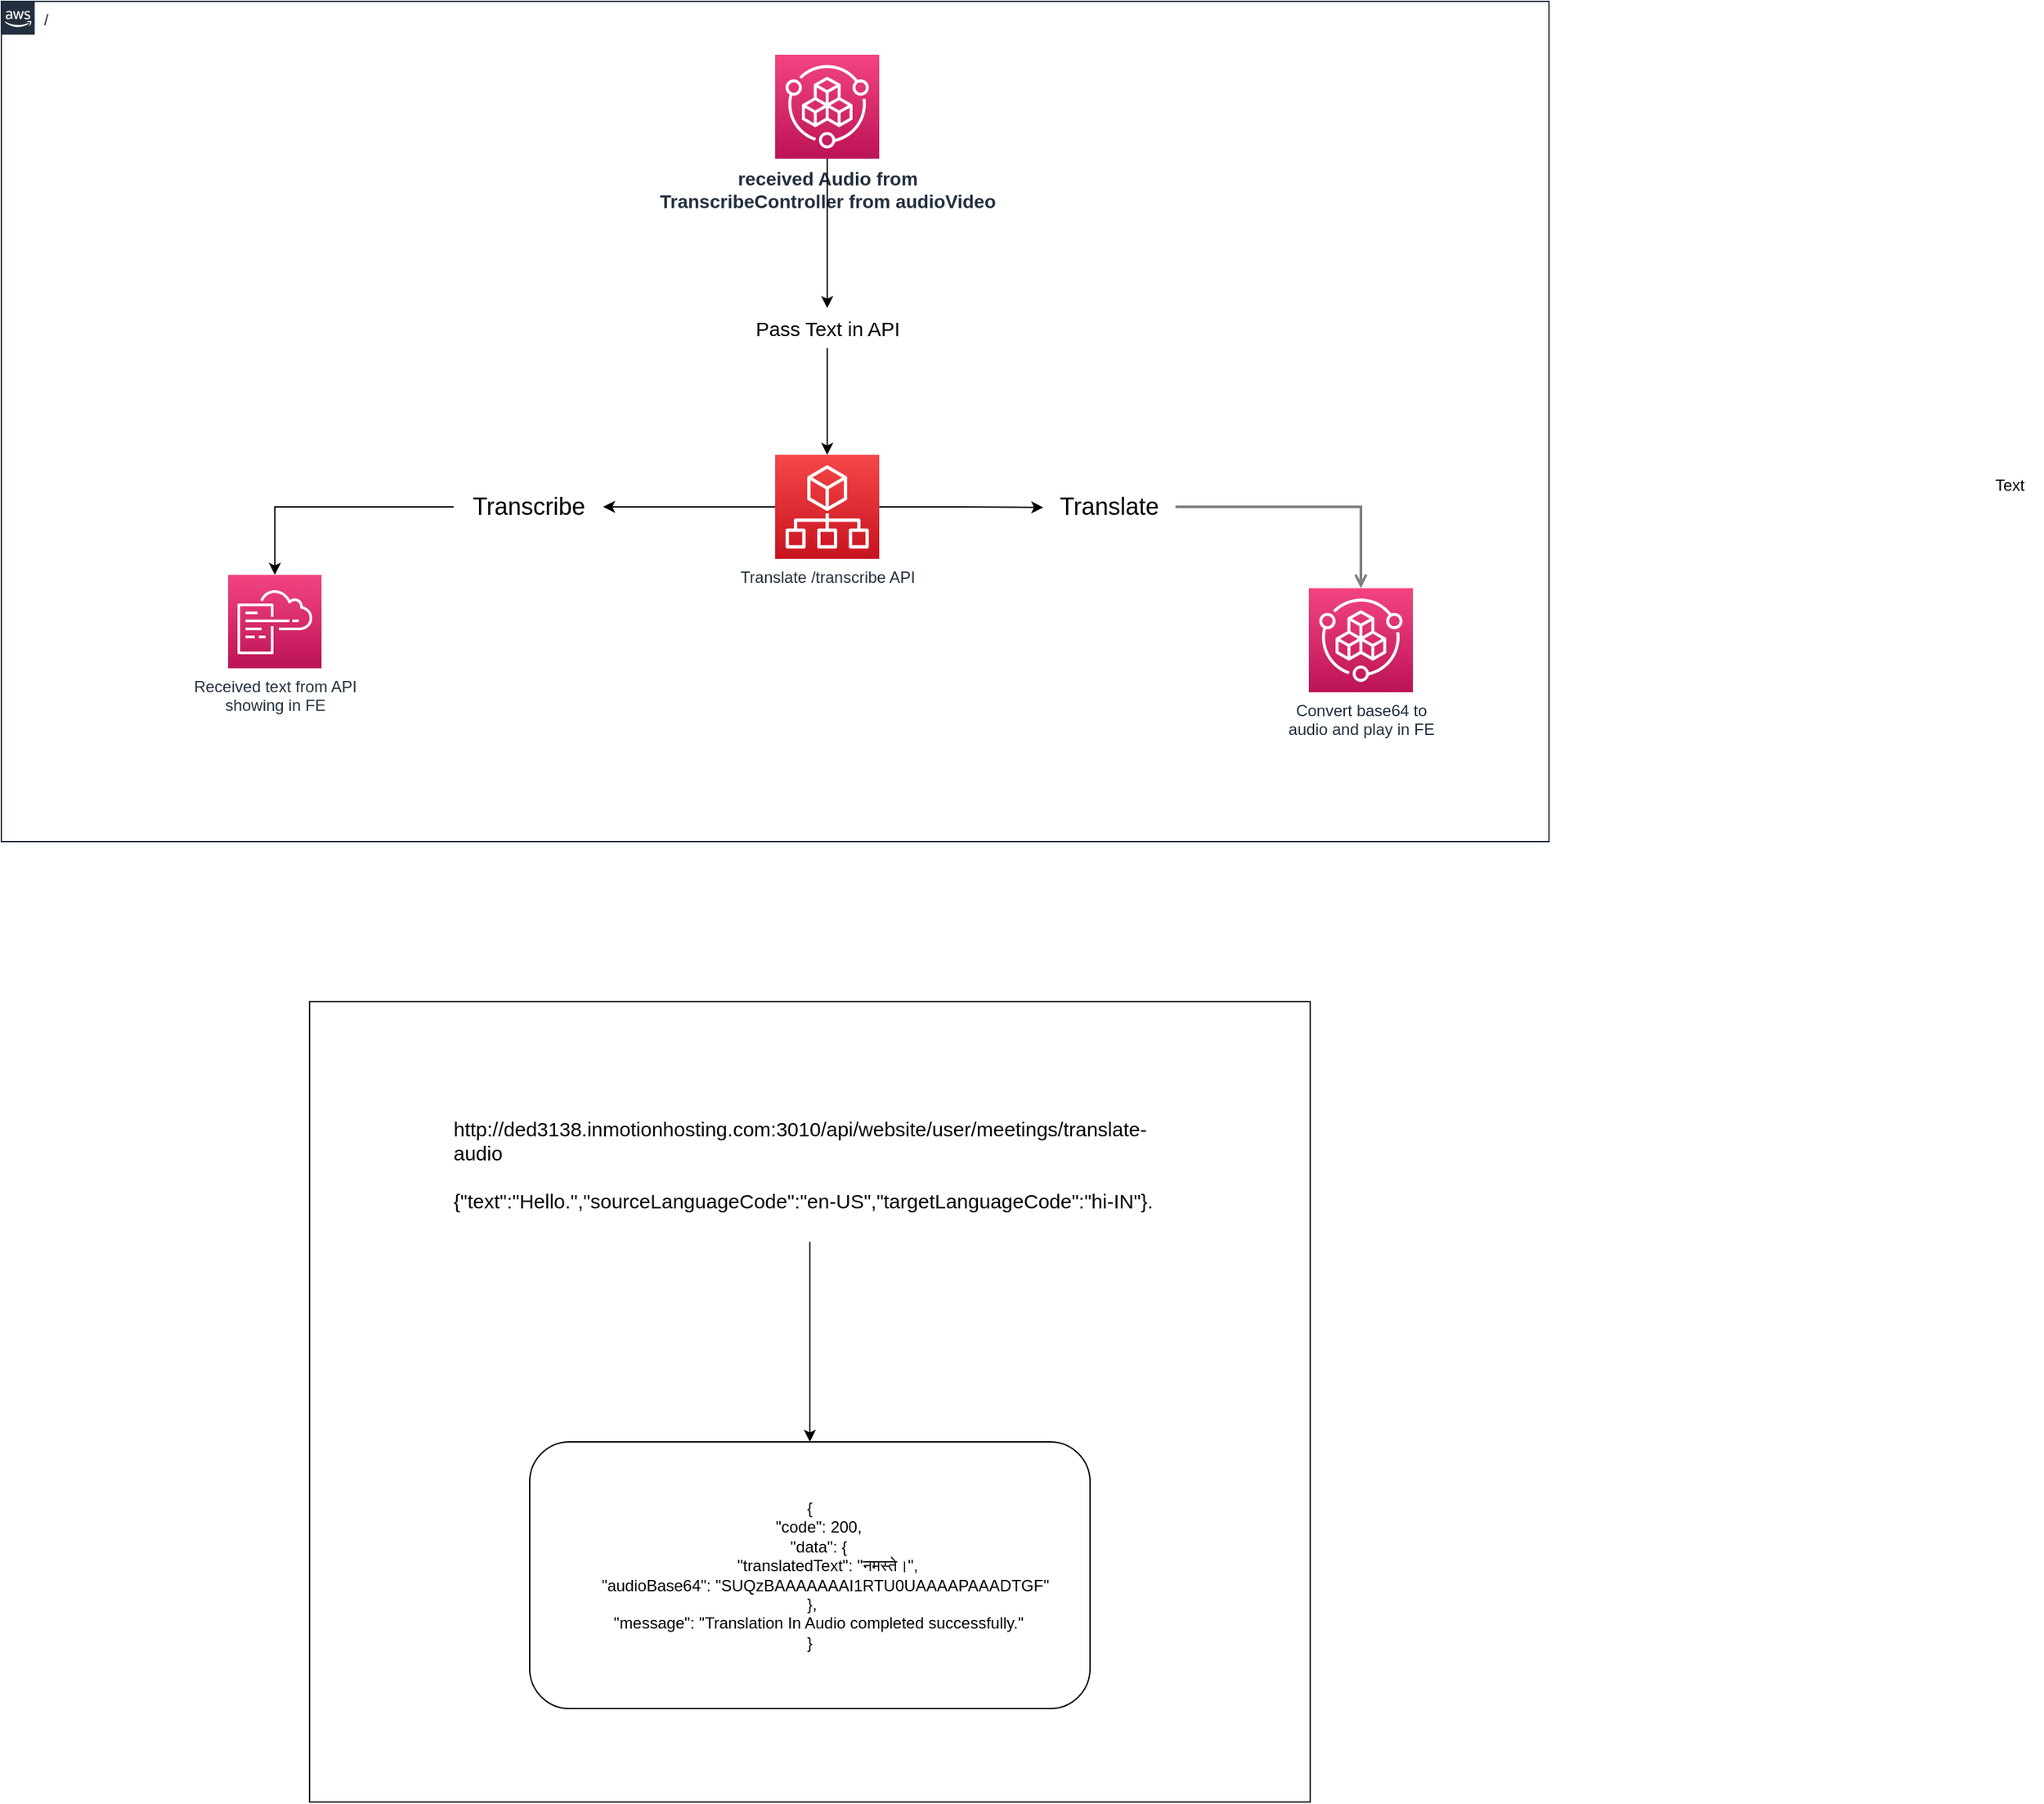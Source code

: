 <mxfile version="24.2.2" type="github">
  <diagram id="Ht1M8jgEwFfnCIfOTk4-" name="Page-1">
    <mxGraphModel dx="3749" dy="1871" grid="1" gridSize="10" guides="1" tooltips="1" connect="1" arrows="1" fold="1" page="1" pageScale="1" pageWidth="1169" pageHeight="827" math="0" shadow="0">
      <root>
        <mxCell id="0" />
        <mxCell id="1" parent="0" />
        <mxCell id="UEzPUAAOIrF-is8g5C7q-175" value="/" style="points=[[0,0],[0.25,0],[0.5,0],[0.75,0],[1,0],[1,0.25],[1,0.5],[1,0.75],[1,1],[0.75,1],[0.5,1],[0.25,1],[0,1],[0,0.75],[0,0.5],[0,0.25]];outlineConnect=0;gradientColor=none;html=1;whiteSpace=wrap;fontSize=12;fontStyle=0;shape=mxgraph.aws4.group;grIcon=mxgraph.aws4.group_aws_cloud_alt;strokeColor=#232F3E;fillColor=none;verticalAlign=top;align=left;spacingLeft=30;fontColor=#232F3E;dashed=0;labelBackgroundColor=#ffffff;container=1;pointerEvents=0;collapsible=0;recursiveResize=0;" parent="1" vertex="1">
          <mxGeometry x="-617" y="-760" width="1160" height="630" as="geometry" />
        </mxCell>
        <mxCell id="R6po1JSqciU4HGjQCoPE-6" style="edgeStyle=orthogonalEdgeStyle;rounded=0;orthogonalLoop=1;jettySize=auto;html=1;" edge="1" parent="UEzPUAAOIrF-is8g5C7q-175" source="R6po1JSqciU4HGjQCoPE-7" target="UEzPUAAOIrF-is8g5C7q-181">
          <mxGeometry relative="1" as="geometry" />
        </mxCell>
        <mxCell id="R6po1JSqciU4HGjQCoPE-1" value="Convert base64 to &lt;br&gt;audio and play in FE" style="outlineConnect=0;fontColor=#232F3E;gradientColor=#F34482;gradientDirection=north;fillColor=#BC1356;strokeColor=#ffffff;dashed=0;verticalLabelPosition=bottom;verticalAlign=top;align=center;html=1;fontSize=12;fontStyle=0;aspect=fixed;shape=mxgraph.aws4.resourceIcon;resIcon=mxgraph.aws4.service_catalog;labelBackgroundColor=#ffffff;" vertex="1" parent="UEzPUAAOIrF-is8g5C7q-175">
          <mxGeometry x="980" y="440" width="78" height="78" as="geometry" />
        </mxCell>
        <mxCell id="R6po1JSqciU4HGjQCoPE-2" value="" style="edgeStyle=orthogonalEdgeStyle;rounded=0;orthogonalLoop=1;jettySize=auto;html=1;startArrow=none;startFill=0;endArrow=open;endFill=0;strokeColor=#808080;strokeWidth=2;" edge="1" parent="UEzPUAAOIrF-is8g5C7q-175" source="R6po1JSqciU4HGjQCoPE-8" target="R6po1JSqciU4HGjQCoPE-1">
          <mxGeometry relative="1" as="geometry">
            <mxPoint x="228" y="-504" as="sourcePoint" />
            <mxPoint x="770" y="-484" as="targetPoint" />
          </mxGeometry>
        </mxCell>
        <mxCell id="UEzPUAAOIrF-is8g5C7q-181" value="Received text from API&lt;br&gt;showing in FE" style="outlineConnect=0;fontColor=#232F3E;gradientColor=#F34482;gradientDirection=north;fillColor=#BC1356;strokeColor=#ffffff;dashed=0;verticalLabelPosition=bottom;verticalAlign=top;align=center;html=1;fontSize=12;fontStyle=0;aspect=fixed;shape=mxgraph.aws4.resourceIcon;resIcon=mxgraph.aws4.cloudformation;labelBackgroundColor=#ffffff;" parent="UEzPUAAOIrF-is8g5C7q-175" vertex="1">
          <mxGeometry x="170" y="430" width="70" height="70" as="geometry" />
        </mxCell>
        <mxCell id="R6po1JSqciU4HGjQCoPE-16" style="edgeStyle=orthogonalEdgeStyle;rounded=0;orthogonalLoop=1;jettySize=auto;html=1;" edge="1" parent="UEzPUAAOIrF-is8g5C7q-175" source="R6po1JSqciU4HGjQCoPE-18" target="UEzPUAAOIrF-is8g5C7q-179">
          <mxGeometry relative="1" as="geometry" />
        </mxCell>
        <mxCell id="UEzPUAAOIrF-is8g5C7q-182" value="&lt;b&gt;&lt;font style=&quot;font-size: 14px;&quot;&gt;received Audio from &lt;br&gt;TranscribeController from audioVideo&lt;/font&gt;&lt;/b&gt;" style="outlineConnect=0;fontColor=#232F3E;gradientColor=#F34482;gradientDirection=north;fillColor=#BC1356;strokeColor=#ffffff;dashed=0;verticalLabelPosition=bottom;verticalAlign=top;align=center;html=1;fontSize=12;fontStyle=0;aspect=fixed;shape=mxgraph.aws4.resourceIcon;resIcon=mxgraph.aws4.service_catalog;labelBackgroundColor=#ffffff;" parent="UEzPUAAOIrF-is8g5C7q-175" vertex="1">
          <mxGeometry x="580" y="40" width="78" height="78" as="geometry" />
        </mxCell>
        <mxCell id="R6po1JSqciU4HGjQCoPE-8" value="&lt;font style=&quot;font-size: 18px;&quot;&gt;Translate&lt;/font&gt;" style="text;html=1;align=center;verticalAlign=middle;resizable=0;points=[];autosize=1;strokeColor=none;fillColor=none;" vertex="1" parent="UEzPUAAOIrF-is8g5C7q-175">
          <mxGeometry x="780" y="359" width="100" height="40" as="geometry" />
        </mxCell>
        <mxCell id="R6po1JSqciU4HGjQCoPE-10" value="" style="edgeStyle=orthogonalEdgeStyle;rounded=0;orthogonalLoop=1;jettySize=auto;html=1;" edge="1" parent="UEzPUAAOIrF-is8g5C7q-175" source="UEzPUAAOIrF-is8g5C7q-179" target="R6po1JSqciU4HGjQCoPE-7">
          <mxGeometry relative="1" as="geometry">
            <mxPoint x="570" y="286" as="sourcePoint" />
            <mxPoint x="245" y="-480" as="targetPoint" />
          </mxGeometry>
        </mxCell>
        <mxCell id="R6po1JSqciU4HGjQCoPE-7" value="Transcribe" style="text;html=1;align=center;verticalAlign=middle;resizable=0;points=[];autosize=1;strokeColor=none;fillColor=none;perimeterSpacing=1;fontSize=18;" vertex="1" parent="UEzPUAAOIrF-is8g5C7q-175">
          <mxGeometry x="340" y="359" width="110" height="40" as="geometry" />
        </mxCell>
        <mxCell id="UEzPUAAOIrF-is8g5C7q-179" value="Translate /transcribe API" style="outlineConnect=0;fontColor=#232F3E;gradientColor=#F54749;gradientDirection=north;fillColor=#C7131F;strokeColor=#ffffff;dashed=0;verticalLabelPosition=bottom;verticalAlign=top;align=center;html=1;fontSize=12;fontStyle=0;aspect=fixed;shape=mxgraph.aws4.resourceIcon;resIcon=mxgraph.aws4.organizations;labelBackgroundColor=#ffffff;" parent="UEzPUAAOIrF-is8g5C7q-175" vertex="1">
          <mxGeometry x="580" y="340" width="78" height="78" as="geometry" />
        </mxCell>
        <mxCell id="R6po1JSqciU4HGjQCoPE-17" style="edgeStyle=orthogonalEdgeStyle;rounded=0;orthogonalLoop=1;jettySize=auto;html=1;entryX=0.01;entryY=0.511;entryDx=0;entryDy=0;entryPerimeter=0;" edge="1" parent="UEzPUAAOIrF-is8g5C7q-175" source="UEzPUAAOIrF-is8g5C7q-179" target="R6po1JSqciU4HGjQCoPE-8">
          <mxGeometry relative="1" as="geometry" />
        </mxCell>
        <mxCell id="R6po1JSqciU4HGjQCoPE-19" value="" style="edgeStyle=orthogonalEdgeStyle;rounded=0;orthogonalLoop=1;jettySize=auto;html=1;" edge="1" parent="UEzPUAAOIrF-is8g5C7q-175" source="UEzPUAAOIrF-is8g5C7q-182" target="R6po1JSqciU4HGjQCoPE-18">
          <mxGeometry relative="1" as="geometry">
            <mxPoint x="299" y="-642" as="sourcePoint" />
            <mxPoint x="299" y="-420" as="targetPoint" />
          </mxGeometry>
        </mxCell>
        <mxCell id="R6po1JSqciU4HGjQCoPE-18" value="&lt;font style=&quot;font-size: 15px;&quot;&gt;Pass Text in API&lt;/font&gt;" style="text;html=1;align=center;verticalAlign=middle;resizable=0;points=[];autosize=1;strokeColor=none;fillColor=none;" vertex="1" parent="UEzPUAAOIrF-is8g5C7q-175">
          <mxGeometry x="554" y="230" width="130" height="30" as="geometry" />
        </mxCell>
        <mxCell id="R6po1JSqciU4HGjQCoPE-20" value="Text" style="text;html=1;align=center;verticalAlign=middle;resizable=0;points=[];autosize=1;strokeColor=none;fillColor=none;" vertex="1" parent="1">
          <mxGeometry x="863" y="-412" width="50" height="30" as="geometry" />
        </mxCell>
        <mxCell id="R6po1JSqciU4HGjQCoPE-21" value="" style="rounded=0;whiteSpace=wrap;html=1;" vertex="1" parent="1">
          <mxGeometry x="-386" y="-10" width="750" height="600" as="geometry" />
        </mxCell>
        <mxCell id="R6po1JSqciU4HGjQCoPE-25" style="edgeStyle=orthogonalEdgeStyle;rounded=0;orthogonalLoop=1;jettySize=auto;html=1;entryX=0.5;entryY=0;entryDx=0;entryDy=0;" edge="1" parent="1" source="R6po1JSqciU4HGjQCoPE-23" target="R6po1JSqciU4HGjQCoPE-24">
          <mxGeometry relative="1" as="geometry" />
        </mxCell>
        <mxCell id="R6po1JSqciU4HGjQCoPE-23" value="&lt;font color=&quot;#000000&quot;&gt;http://ded3138.inmotionhosting.com:3010/api/website/user/meetings/translate-audio&lt;br&gt;&lt;br&gt;{&quot;text&quot;:&quot;Hello.&quot;,&quot;sourceLanguageCode&quot;:&quot;en-US&quot;,&quot;targetLanguageCode&quot;:&quot;hi-IN&quot;}.&lt;/font&gt;" style="text;overflow=hidden;rounded=0;fontColor=#FFFFFF;fontSize=15;whiteSpace=wrap;html=1;" vertex="1" parent="1">
          <mxGeometry x="-280" y="70" width="538" height="100" as="geometry" />
        </mxCell>
        <mxCell id="R6po1JSqciU4HGjQCoPE-24" value="&lt;div&gt;{&lt;/div&gt;&lt;div&gt;&amp;nbsp; &amp;nbsp; &quot;code&quot;: 200,&lt;/div&gt;&lt;div&gt;&amp;nbsp; &amp;nbsp; &quot;data&quot;: {&lt;/div&gt;&lt;div&gt;&amp;nbsp; &amp;nbsp; &amp;nbsp; &amp;nbsp; &quot;translatedText&quot;: &quot;नमस्ते।&quot;,&lt;/div&gt;&lt;div&gt;&amp;nbsp; &amp;nbsp; &amp;nbsp; &amp;nbsp; &quot;audioBase64&quot;: &quot;SUQzBAAAAAAAI1RTU0UAAAAPAAADTGF&quot;&lt;span style=&quot;background-color: initial;&quot;&gt;&amp;nbsp;&lt;br&gt;&amp;nbsp;},&lt;/span&gt;&lt;/div&gt;&lt;div&gt;&amp;nbsp; &amp;nbsp; &quot;message&quot;: &quot;Translation In Audio completed successfully.&quot;&lt;/div&gt;&lt;div&gt;}&lt;/div&gt;" style="rounded=1;whiteSpace=wrap;html=1;" vertex="1" parent="1">
          <mxGeometry x="-221" y="320" width="420" height="200" as="geometry" />
        </mxCell>
      </root>
    </mxGraphModel>
  </diagram>
</mxfile>
